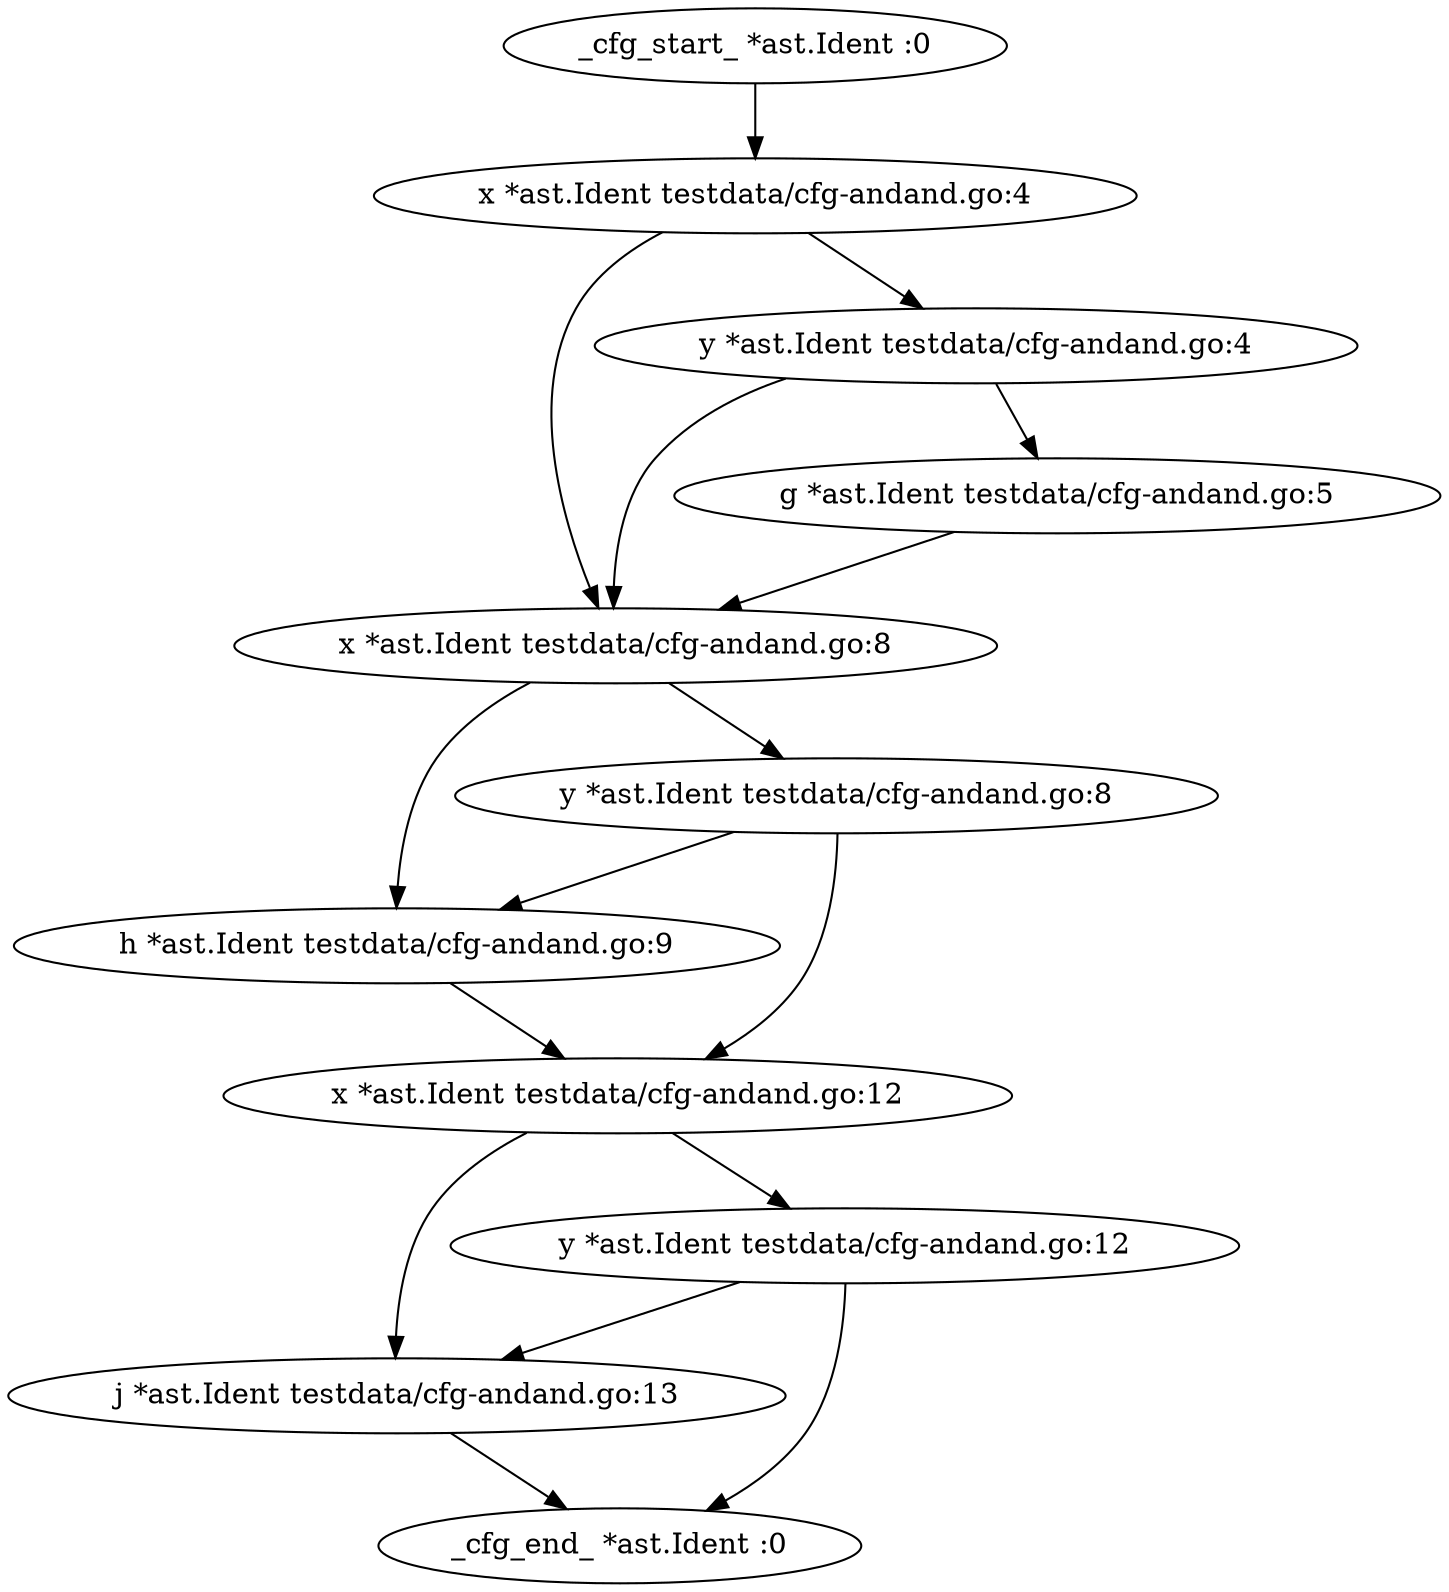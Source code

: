 digraph cfg {
n10 [label="_cfg_end_ *ast.Ident :0"];
n9 [label="j *ast.Ident testdata/cfg-andand.go:13"];
n9 -> n10 [label=""];
n8 [label="y *ast.Ident testdata/cfg-andand.go:12"];
n8 -> n9 [label=""];
n8 -> n10 [label=""];
n7 [label="x *ast.Ident testdata/cfg-andand.go:12"];
n7 -> n8 [label=""];
n7 -> n9 [label=""];
n6 [label="h *ast.Ident testdata/cfg-andand.go:9"];
n6 -> n7 [label=""];
n11 [label="y *ast.Ident testdata/cfg-andand.go:8"];
n11 -> n6 [label=""];
n11 -> n7 [label=""];
n5 [label="x *ast.Ident testdata/cfg-andand.go:8"];
n5 -> n6 [label=""];
n5 -> n11 [label=""];
n4 [label="g *ast.Ident testdata/cfg-andand.go:5"];
n4 -> n5 [label=""];
n3 [label="y *ast.Ident testdata/cfg-andand.go:4"];
n3 -> n4 [label=""];
n3 -> n5 [label=""];
n2 [label="x *ast.Ident testdata/cfg-andand.go:4"];
n2 -> n3 [label=""];
n2 -> n5 [label=""];
n1 [label="_cfg_start_ *ast.Ident :0"];
n1 -> n2 [label=""];
}
